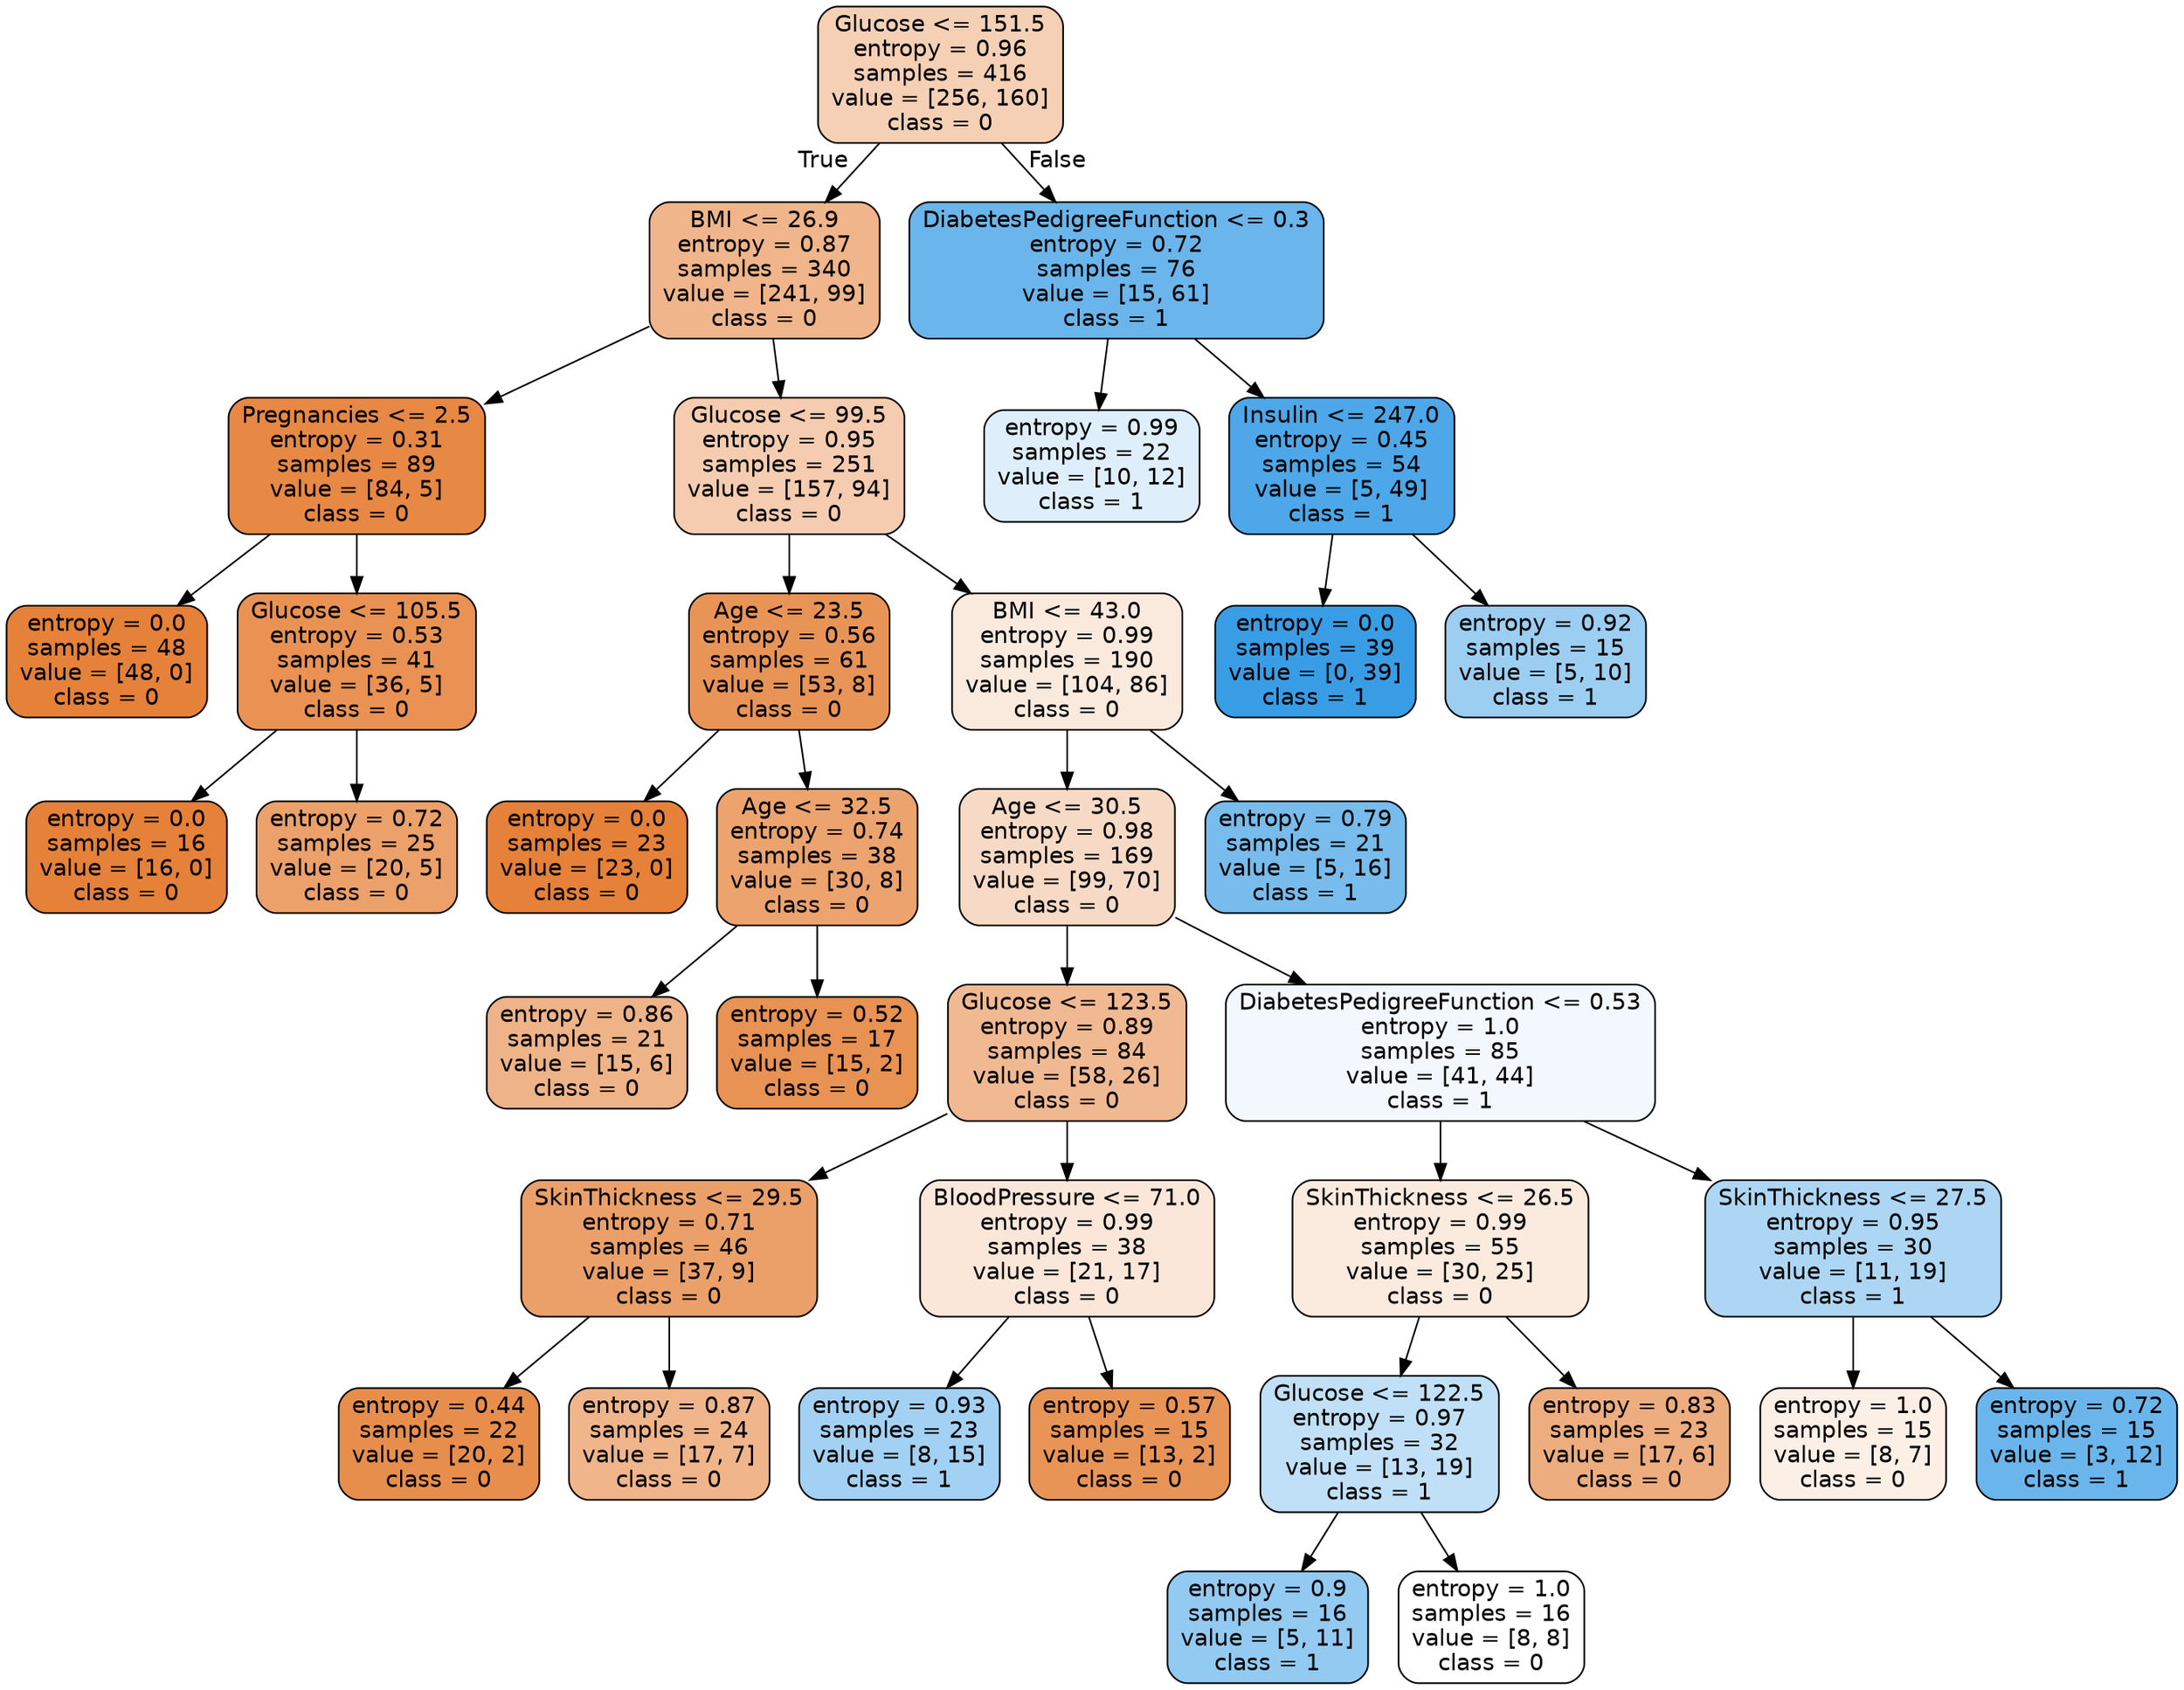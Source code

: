 digraph Tree {
node [shape=box, style="filled, rounded", color="black", fontname="helvetica"] ;
edge [fontname="helvetica"] ;
0 [label="Glucose <= 151.5\nentropy = 0.96\nsamples = 416\nvalue = [256, 160]\nclass = 0", fillcolor="#f5d0b5"] ;
1 [label="BMI <= 26.9\nentropy = 0.87\nsamples = 340\nvalue = [241, 99]\nclass = 0", fillcolor="#f0b58a"] ;
0 -> 1 [labeldistance=2.5, labelangle=45, headlabel="True"] ;
3 [label="Pregnancies <= 2.5\nentropy = 0.31\nsamples = 89\nvalue = [84, 5]\nclass = 0", fillcolor="#e78845"] ;
1 -> 3 ;
15 [label="entropy = 0.0\nsamples = 48\nvalue = [48, 0]\nclass = 0", fillcolor="#e58139"] ;
3 -> 15 ;
16 [label="Glucose <= 105.5\nentropy = 0.53\nsamples = 41\nvalue = [36, 5]\nclass = 0", fillcolor="#e99254"] ;
3 -> 16 ;
23 [label="entropy = 0.0\nsamples = 16\nvalue = [16, 0]\nclass = 0", fillcolor="#e58139"] ;
16 -> 23 ;
24 [label="entropy = 0.72\nsamples = 25\nvalue = [20, 5]\nclass = 0", fillcolor="#eca06a"] ;
16 -> 24 ;
4 [label="Glucose <= 99.5\nentropy = 0.95\nsamples = 251\nvalue = [157, 94]\nclass = 0", fillcolor="#f5ccb0"] ;
1 -> 4 ;
5 [label="Age <= 23.5\nentropy = 0.56\nsamples = 61\nvalue = [53, 8]\nclass = 0", fillcolor="#e99457"] ;
4 -> 5 ;
13 [label="entropy = 0.0\nsamples = 23\nvalue = [23, 0]\nclass = 0", fillcolor="#e58139"] ;
5 -> 13 ;
14 [label="Age <= 32.5\nentropy = 0.74\nsamples = 38\nvalue = [30, 8]\nclass = 0", fillcolor="#eca36e"] ;
5 -> 14 ;
33 [label="entropy = 0.86\nsamples = 21\nvalue = [15, 6]\nclass = 0", fillcolor="#efb388"] ;
14 -> 33 ;
34 [label="entropy = 0.52\nsamples = 17\nvalue = [15, 2]\nclass = 0", fillcolor="#e89253"] ;
14 -> 34 ;
6 [label="BMI <= 43.0\nentropy = 0.99\nsamples = 190\nvalue = [104, 86]\nclass = 0", fillcolor="#fae9dd"] ;
4 -> 6 ;
11 [label="Age <= 30.5\nentropy = 0.98\nsamples = 169\nvalue = [99, 70]\nclass = 0", fillcolor="#f7dac5"] ;
6 -> 11 ;
17 [label="Glucose <= 123.5\nentropy = 0.89\nsamples = 84\nvalue = [58, 26]\nclass = 0", fillcolor="#f1b992"] ;
11 -> 17 ;
19 [label="SkinThickness <= 29.5\nentropy = 0.71\nsamples = 46\nvalue = [37, 9]\nclass = 0", fillcolor="#eba069"] ;
17 -> 19 ;
25 [label="entropy = 0.44\nsamples = 22\nvalue = [20, 2]\nclass = 0", fillcolor="#e88e4d"] ;
19 -> 25 ;
26 [label="entropy = 0.87\nsamples = 24\nvalue = [17, 7]\nclass = 0", fillcolor="#f0b58b"] ;
19 -> 26 ;
20 [label="BloodPressure <= 71.0\nentropy = 0.99\nsamples = 38\nvalue = [21, 17]\nclass = 0", fillcolor="#fae7d9"] ;
17 -> 20 ;
21 [label="entropy = 0.93\nsamples = 23\nvalue = [8, 15]\nclass = 1", fillcolor="#a3d1f3"] ;
20 -> 21 ;
22 [label="entropy = 0.57\nsamples = 15\nvalue = [13, 2]\nclass = 0", fillcolor="#e99457"] ;
20 -> 22 ;
18 [label="DiabetesPedigreeFunction <= 0.53\nentropy = 1.0\nsamples = 85\nvalue = [41, 44]\nclass = 1", fillcolor="#f2f8fd"] ;
11 -> 18 ;
27 [label="SkinThickness <= 26.5\nentropy = 0.99\nsamples = 55\nvalue = [30, 25]\nclass = 0", fillcolor="#fbeade"] ;
18 -> 27 ;
29 [label="Glucose <= 122.5\nentropy = 0.97\nsamples = 32\nvalue = [13, 19]\nclass = 1", fillcolor="#c0e0f7"] ;
27 -> 29 ;
35 [label="entropy = 0.9\nsamples = 16\nvalue = [5, 11]\nclass = 1", fillcolor="#93caf1"] ;
29 -> 35 ;
36 [label="entropy = 1.0\nsamples = 16\nvalue = [8, 8]\nclass = 0", fillcolor="#ffffff"] ;
29 -> 36 ;
30 [label="entropy = 0.83\nsamples = 23\nvalue = [17, 6]\nclass = 0", fillcolor="#eead7f"] ;
27 -> 30 ;
28 [label="SkinThickness <= 27.5\nentropy = 0.95\nsamples = 30\nvalue = [11, 19]\nclass = 1", fillcolor="#acd6f4"] ;
18 -> 28 ;
31 [label="entropy = 1.0\nsamples = 15\nvalue = [8, 7]\nclass = 0", fillcolor="#fcefe6"] ;
28 -> 31 ;
32 [label="entropy = 0.72\nsamples = 15\nvalue = [3, 12]\nclass = 1", fillcolor="#6ab6ec"] ;
28 -> 32 ;
12 [label="entropy = 0.79\nsamples = 21\nvalue = [5, 16]\nclass = 1", fillcolor="#77bced"] ;
6 -> 12 ;
2 [label="DiabetesPedigreeFunction <= 0.3\nentropy = 0.72\nsamples = 76\nvalue = [15, 61]\nclass = 1", fillcolor="#6ab5eb"] ;
0 -> 2 [labeldistance=2.5, labelangle=-45, headlabel="False"] ;
7 [label="entropy = 0.99\nsamples = 22\nvalue = [10, 12]\nclass = 1", fillcolor="#deeffb"] ;
2 -> 7 ;
8 [label="Insulin <= 247.0\nentropy = 0.45\nsamples = 54\nvalue = [5, 49]\nclass = 1", fillcolor="#4da7e8"] ;
2 -> 8 ;
9 [label="entropy = 0.0\nsamples = 39\nvalue = [0, 39]\nclass = 1", fillcolor="#399de5"] ;
8 -> 9 ;
10 [label="entropy = 0.92\nsamples = 15\nvalue = [5, 10]\nclass = 1", fillcolor="#9ccef2"] ;
8 -> 10 ;
}